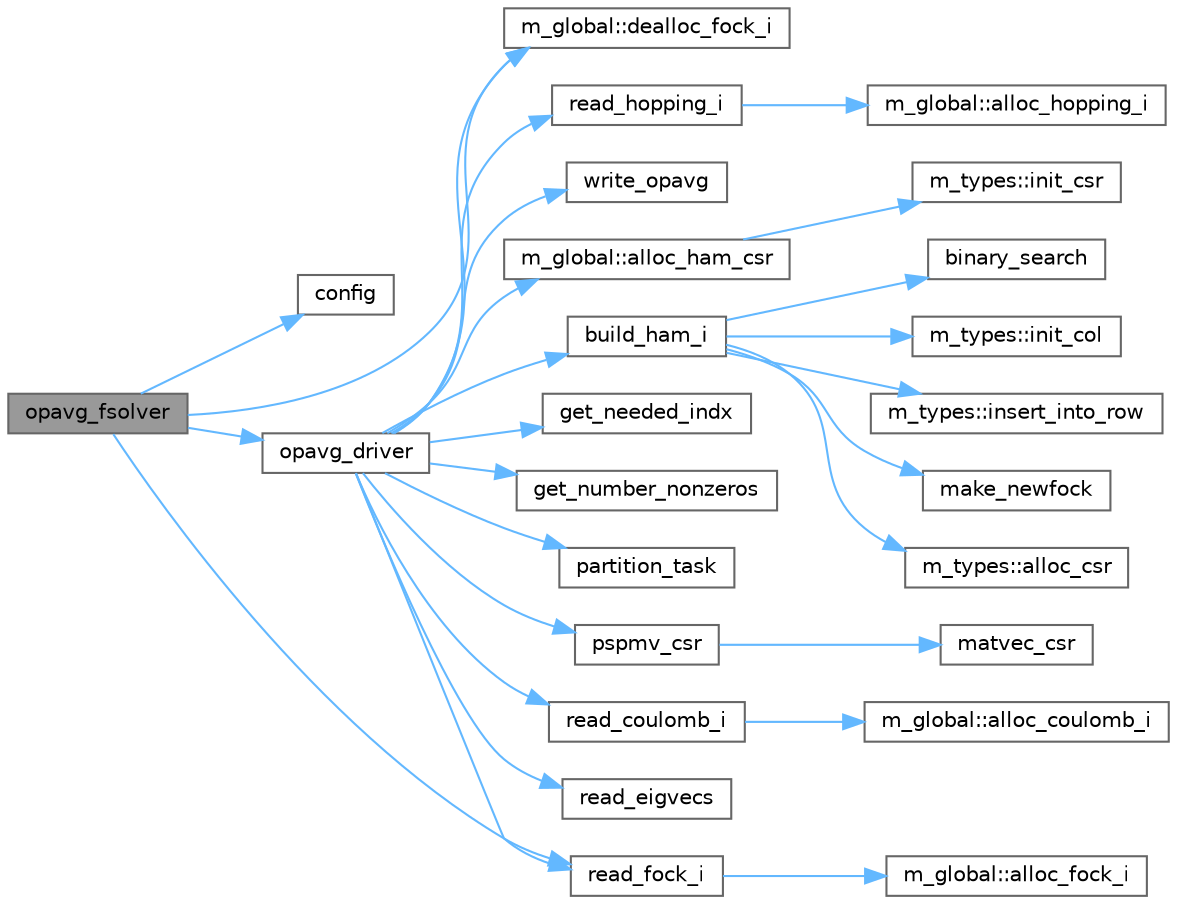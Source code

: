 digraph "opavg_fsolver"
{
 // LATEX_PDF_SIZE
  bgcolor="transparent";
  edge [fontname=Helvetica,fontsize=10,labelfontname=Helvetica,labelfontsize=10];
  node [fontname=Helvetica,fontsize=10,shape=box,height=0.2,width=0.4];
  rankdir="LR";
  Node1 [label="opavg_fsolver",height=0.2,width=0.4,color="gray40", fillcolor="grey60", style="filled", fontcolor="black",tooltip=" "];
  Node1 -> Node2 [color="steelblue1",style="solid"];
  Node2 [label="config",height=0.2,width=0.4,color="grey40", fillcolor="white", style="filled",URL="$io_8f90.html#ad477686ee760c61aabf02b2a025d1c00",tooltip=" "];
  Node1 -> Node3 [color="steelblue1",style="solid"];
  Node3 [label="m_global::dealloc_fock_i",height=0.2,width=0.4,color="grey40", fillcolor="white", style="filled",URL="$namespacem__global.html#aae0e281be12d46d02c1ffe5a09dff595",tooltip=" "];
  Node1 -> Node4 [color="steelblue1",style="solid"];
  Node4 [label="opavg_driver",height=0.2,width=0.4,color="grey40", fillcolor="white", style="filled",URL="$opavg__driver_8f90.html#a78eb6a19f80214256090dd2faed722e4",tooltip=" "];
  Node4 -> Node5 [color="steelblue1",style="solid"];
  Node5 [label="m_global::alloc_ham_csr",height=0.2,width=0.4,color="grey40", fillcolor="white", style="filled",URL="$namespacem__global.html#ac486dee39def24accd8484ff5c10f398",tooltip=" "];
  Node5 -> Node6 [color="steelblue1",style="solid"];
  Node6 [label="m_types::init_csr",height=0.2,width=0.4,color="grey40", fillcolor="white", style="filled",URL="$namespacem__types.html#a6fb75dff3efeb5e521c895f53b6bada8",tooltip=" "];
  Node4 -> Node7 [color="steelblue1",style="solid"];
  Node7 [label="build_ham_i",height=0.2,width=0.4,color="grey40", fillcolor="white", style="filled",URL="$ham_8f90.html#ade3ceb66467698b2fbc3cf275038e65f",tooltip=" "];
  Node7 -> Node8 [color="steelblue1",style="solid"];
  Node8 [label="m_types::alloc_csr",height=0.2,width=0.4,color="grey40", fillcolor="white", style="filled",URL="$namespacem__types.html#afa72812b21ac35564e90fb4e6b6a1823",tooltip=" "];
  Node7 -> Node9 [color="steelblue1",style="solid"];
  Node9 [label="binary_search",height=0.2,width=0.4,color="grey40", fillcolor="white", style="filled",URL="$utils_8f90.html#a93cc6914826eeda664bc64e4fa9cf5b6",tooltip=" "];
  Node7 -> Node10 [color="steelblue1",style="solid"];
  Node10 [label="m_types::init_col",height=0.2,width=0.4,color="grey40", fillcolor="white", style="filled",URL="$namespacem__types.html#abd0ca5d73afb35c07d0d4adba445c6e8",tooltip=" "];
  Node7 -> Node11 [color="steelblue1",style="solid"];
  Node11 [label="m_types::insert_into_row",height=0.2,width=0.4,color="grey40", fillcolor="white", style="filled",URL="$namespacem__types.html#aec8d2008c4e184ec95db90ef2c9b2f36",tooltip=" "];
  Node7 -> Node12 [color="steelblue1",style="solid"];
  Node12 [label="make_newfock",height=0.2,width=0.4,color="grey40", fillcolor="white", style="filled",URL="$fock_8f90.html#a9289a6cfa0326c767c00a2ebb924e090",tooltip=" "];
  Node4 -> Node3 [color="steelblue1",style="solid"];
  Node4 -> Node13 [color="steelblue1",style="solid"];
  Node13 [label="get_needed_indx",height=0.2,width=0.4,color="grey40", fillcolor="white", style="filled",URL="$utils_8f90.html#aa7bc34ed020633677cc319cec33a321d",tooltip=" "];
  Node4 -> Node14 [color="steelblue1",style="solid"];
  Node14 [label="get_number_nonzeros",height=0.2,width=0.4,color="grey40", fillcolor="white", style="filled",URL="$utils_8f90.html#ac467c9e327a0a87c986c6edea2e67d0e",tooltip=" "];
  Node4 -> Node15 [color="steelblue1",style="solid"];
  Node15 [label="partition_task",height=0.2,width=0.4,color="grey40", fillcolor="white", style="filled",URL="$utils_8f90.html#a5256ecd7fc3ffc6268aef71add5dc031",tooltip=" "];
  Node4 -> Node16 [color="steelblue1",style="solid"];
  Node16 [label="pspmv_csr",height=0.2,width=0.4,color="grey40", fillcolor="white", style="filled",URL="$spmv_8f90.html#a47c3d20e0ee5069ec953cf38a88660a9",tooltip=" "];
  Node16 -> Node17 [color="steelblue1",style="solid"];
  Node17 [label="matvec_csr",height=0.2,width=0.4,color="grey40", fillcolor="white", style="filled",URL="$spmv_8f90.html#a11a5912cf5999eee051513ecb31e6196",tooltip=" "];
  Node4 -> Node18 [color="steelblue1",style="solid"];
  Node18 [label="read_coulomb_i",height=0.2,width=0.4,color="grey40", fillcolor="white", style="filled",URL="$io_8f90.html#a0eeff768f4dfe8cf4113222bd7d15fce",tooltip=" "];
  Node18 -> Node19 [color="steelblue1",style="solid"];
  Node19 [label="m_global::alloc_coulomb_i",height=0.2,width=0.4,color="grey40", fillcolor="white", style="filled",URL="$namespacem__global.html#a16a5f8db766c1995922bfc4718da1683",tooltip=" "];
  Node4 -> Node20 [color="steelblue1",style="solid"];
  Node20 [label="read_eigvecs",height=0.2,width=0.4,color="grey40", fillcolor="white", style="filled",URL="$io_8f90.html#aba78b721f1743094eb7b745ac244df1c",tooltip=" "];
  Node4 -> Node21 [color="steelblue1",style="solid"];
  Node21 [label="read_fock_i",height=0.2,width=0.4,color="grey40", fillcolor="white", style="filled",URL="$io_8f90.html#a7db27cecc3aca80ca299aea361410c2b",tooltip=" "];
  Node21 -> Node22 [color="steelblue1",style="solid"];
  Node22 [label="m_global::alloc_fock_i",height=0.2,width=0.4,color="grey40", fillcolor="white", style="filled",URL="$namespacem__global.html#ab9c0c82d9f655338af0b27096d0d5688",tooltip=" "];
  Node4 -> Node23 [color="steelblue1",style="solid"];
  Node23 [label="read_hopping_i",height=0.2,width=0.4,color="grey40", fillcolor="white", style="filled",URL="$io_8f90.html#abdc5dadebaaded05442bd0ffb35f7de7",tooltip=" "];
  Node23 -> Node24 [color="steelblue1",style="solid"];
  Node24 [label="m_global::alloc_hopping_i",height=0.2,width=0.4,color="grey40", fillcolor="white", style="filled",URL="$namespacem__global.html#a8b989d262fa492de9c94bc56ad2714a3",tooltip=" "];
  Node4 -> Node25 [color="steelblue1",style="solid"];
  Node25 [label="write_opavg",height=0.2,width=0.4,color="grey40", fillcolor="white", style="filled",URL="$io_8f90.html#aa625eb6d922d0ee0a6ee6a7fcee5cbcf",tooltip=" "];
  Node1 -> Node21 [color="steelblue1",style="solid"];
}
